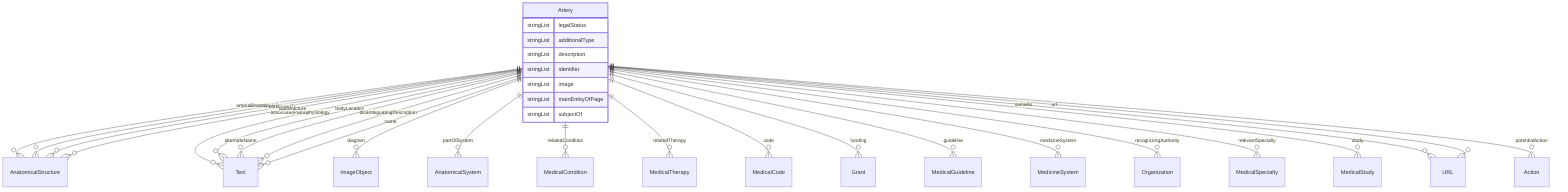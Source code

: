 erDiagram
Artery {
    stringList legalStatus  
    stringList additionalType  
    stringList description  
    stringList identifier  
    stringList image  
    stringList mainEntityOfPage  
    stringList subjectOf  
}

Artery ||--}o AnatomicalStructure : "arterialBranch"
Artery ||--}o AnatomicalStructure : "supplyTo"
Artery ||--}o Text : "associatedPathophysiology"
Artery ||--}o Text : "bodyLocation"
Artery ||--}o AnatomicalStructure : "connectedTo"
Artery ||--}o ImageObject : "diagram"
Artery ||--}o AnatomicalSystem : "partOfSystem"
Artery ||--}o MedicalCondition : "relatedCondition"
Artery ||--}o MedicalTherapy : "relatedTherapy"
Artery ||--}o AnatomicalStructure : "subStructure"
Artery ||--}o MedicalCode : "code"
Artery ||--}o Grant : "funding"
Artery ||--}o MedicalGuideline : "guideline"
Artery ||--}o MedicineSystem : "medicineSystem"
Artery ||--}o Organization : "recognizingAuthority"
Artery ||--}o MedicalSpecialty : "relevantSpecialty"
Artery ||--}o MedicalStudy : "study"
Artery ||--}o Text : "alternateName"
Artery ||--}o Text : "disambiguatingDescription"
Artery ||--}o Text : "name"
Artery ||--}o URL : "sameAs"
Artery ||--}o Action : "potentialAction"
Artery ||--}o URL : "url"